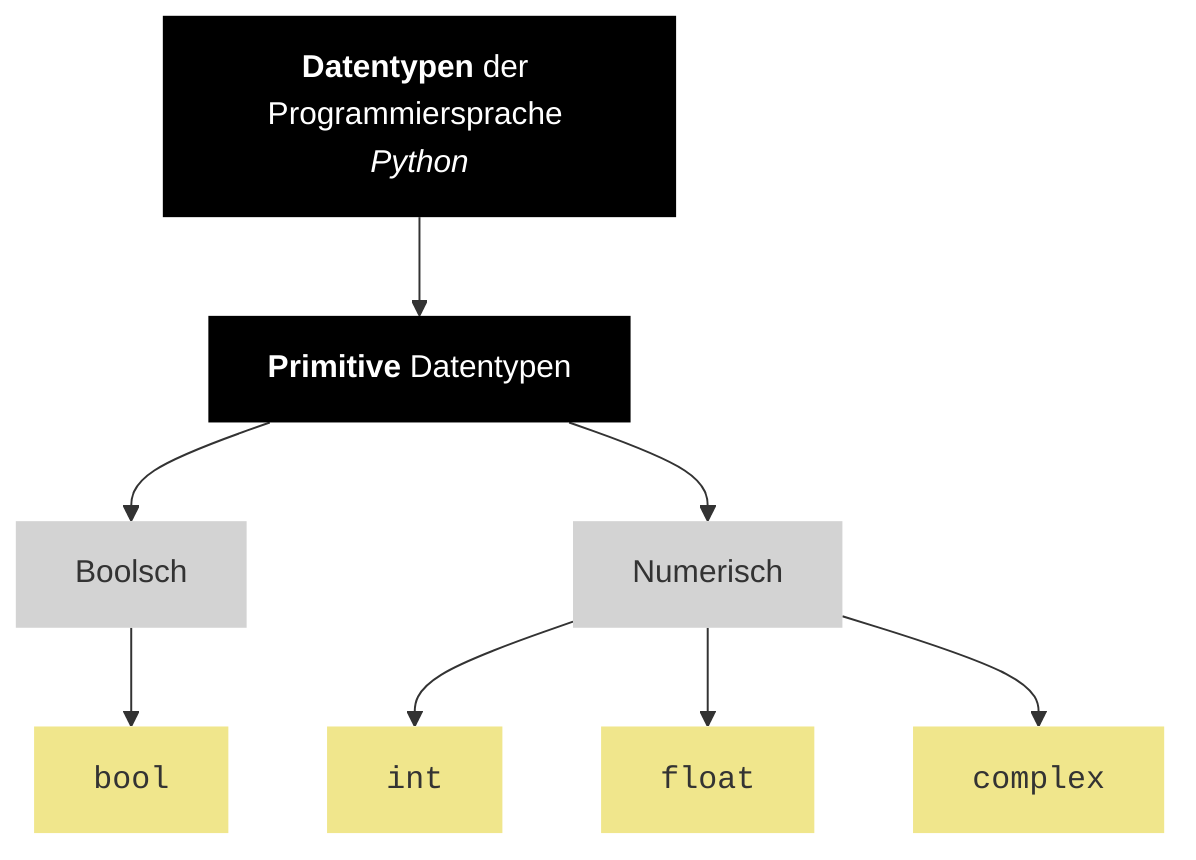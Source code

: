 flowchart TB
    
    Datentypen["<b>Datentypen</b> der Programmiersprache <i>Python</i>"]

    Datentypen --> Primitiv["<b>Primitive</b> Datentypen"]

    Primitiv --> Boolsch
    Primitiv --> Numerisch

    Boolsch --> bool["<code>bool</code>"]

    Numerisch --> int["<code>int</code>"]
    Numerisch --> float["<code>float</code>"]
    Numerisch --> complex["<code>complex</code>"]

    style Datentypen fill:black,color:white,stroke-width:0px
    style Primitiv fill:black,color:white,stroke-width:0px

    style Boolsch fill:lightgray,stroke-width:0px
    style Numerisch fill:lightgray,stroke-width:0px

    style bool fill:khaki,stroke-width:0px
    style int fill:khaki,stroke-width:0px
    style float fill:khaki,stroke-width:0px
    style complex fill:khaki,stroke-width:0px
